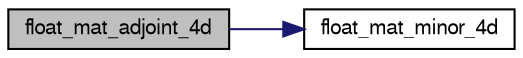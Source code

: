 digraph "float_mat_adjoint_4d"
{
  edge [fontname="FreeSans",fontsize="10",labelfontname="FreeSans",labelfontsize="10"];
  node [fontname="FreeSans",fontsize="10",shape=record];
  rankdir="LR";
  Node1 [label="float_mat_adjoint_4d",height=0.2,width=0.4,color="black", fillcolor="grey75", style="filled", fontcolor="black"];
  Node1 -> Node2 [color="midnightblue",fontsize="10",style="solid",fontname="FreeSans"];
  Node2 [label="float_mat_minor_4d",height=0.2,width=0.4,color="black", fillcolor="white", style="filled",URL="$pprz__algebra__float_8c.html#a9548a6e86b1b1a10e62a2ec6ec6dc6bb"];
}
